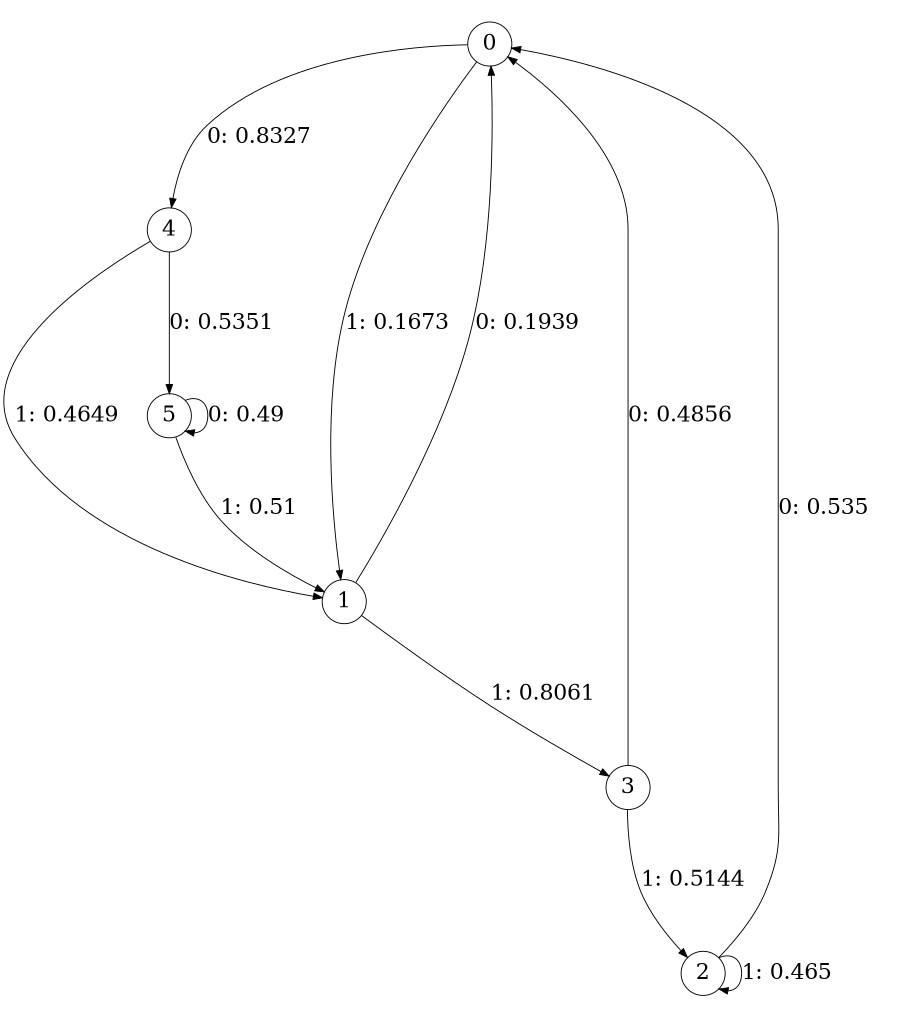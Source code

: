 digraph "ch5randomL3" {
size = "6,8.5";
ratio = "fill";
node [shape = circle];
node [fontsize = 24];
edge [fontsize = 24];
0 -> 4 [label = "0: 0.8327   "];
0 -> 1 [label = "1: 0.1673   "];
1 -> 0 [label = "0: 0.1939   "];
1 -> 3 [label = "1: 0.8061   "];
2 -> 0 [label = "0: 0.535    "];
2 -> 2 [label = "1: 0.465    "];
3 -> 0 [label = "0: 0.4856   "];
3 -> 2 [label = "1: 0.5144   "];
4 -> 5 [label = "0: 0.5351   "];
4 -> 1 [label = "1: 0.4649   "];
5 -> 5 [label = "0: 0.49     "];
5 -> 1 [label = "1: 0.51     "];
}